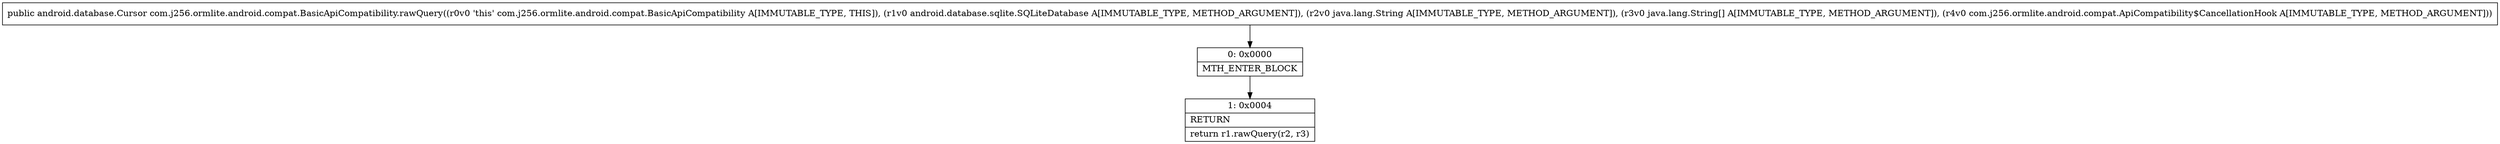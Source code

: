 digraph "CFG forcom.j256.ormlite.android.compat.BasicApiCompatibility.rawQuery(Landroid\/database\/sqlite\/SQLiteDatabase;Ljava\/lang\/String;[Ljava\/lang\/String;Lcom\/j256\/ormlite\/android\/compat\/ApiCompatibility$CancellationHook;)Landroid\/database\/Cursor;" {
Node_0 [shape=record,label="{0\:\ 0x0000|MTH_ENTER_BLOCK\l}"];
Node_1 [shape=record,label="{1\:\ 0x0004|RETURN\l|return r1.rawQuery(r2, r3)\l}"];
MethodNode[shape=record,label="{public android.database.Cursor com.j256.ormlite.android.compat.BasicApiCompatibility.rawQuery((r0v0 'this' com.j256.ormlite.android.compat.BasicApiCompatibility A[IMMUTABLE_TYPE, THIS]), (r1v0 android.database.sqlite.SQLiteDatabase A[IMMUTABLE_TYPE, METHOD_ARGUMENT]), (r2v0 java.lang.String A[IMMUTABLE_TYPE, METHOD_ARGUMENT]), (r3v0 java.lang.String[] A[IMMUTABLE_TYPE, METHOD_ARGUMENT]), (r4v0 com.j256.ormlite.android.compat.ApiCompatibility$CancellationHook A[IMMUTABLE_TYPE, METHOD_ARGUMENT])) }"];
MethodNode -> Node_0;
Node_0 -> Node_1;
}

